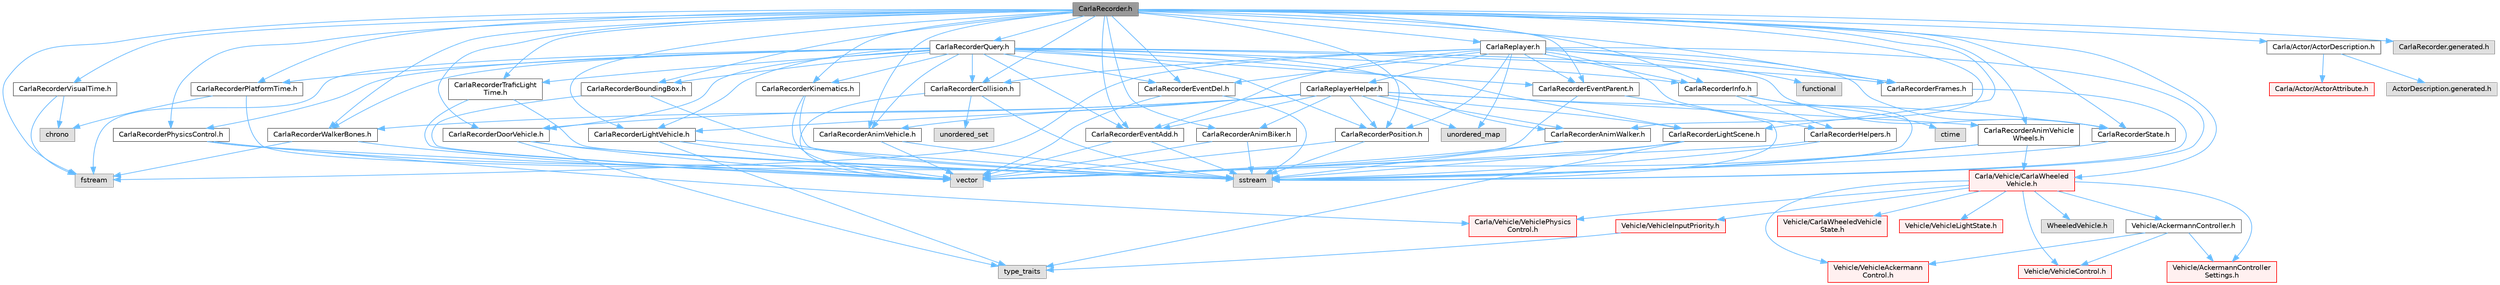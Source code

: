 digraph "CarlaRecorder.h"
{
 // INTERACTIVE_SVG=YES
 // LATEX_PDF_SIZE
  bgcolor="transparent";
  edge [fontname=Helvetica,fontsize=10,labelfontname=Helvetica,labelfontsize=10];
  node [fontname=Helvetica,fontsize=10,shape=box,height=0.2,width=0.4];
  Node1 [id="Node000001",label="CarlaRecorder.h",height=0.2,width=0.4,color="gray40", fillcolor="grey60", style="filled", fontcolor="black",tooltip=" "];
  Node1 -> Node2 [id="edge1_Node000001_Node000002",color="steelblue1",style="solid",tooltip=" "];
  Node2 [id="Node000002",label="fstream",height=0.2,width=0.4,color="grey60", fillcolor="#E0E0E0", style="filled",tooltip=" "];
  Node1 -> Node3 [id="edge2_Node000001_Node000003",color="steelblue1",style="solid",tooltip=" "];
  Node3 [id="Node000003",label="Carla/Actor/ActorDescription.h",height=0.2,width=0.4,color="grey40", fillcolor="white", style="filled",URL="$d4/de6/Unreal_2CarlaUE4_2Plugins_2Carla_2Source_2Carla_2Actor_2ActorDescription_8h.html",tooltip=" "];
  Node3 -> Node4 [id="edge3_Node000003_Node000004",color="steelblue1",style="solid",tooltip=" "];
  Node4 [id="Node000004",label="Carla/Actor/ActorAttribute.h",height=0.2,width=0.4,color="red", fillcolor="#FFF0F0", style="filled",URL="$d6/d1a/Unreal_2CarlaUE4_2Plugins_2Carla_2Source_2Carla_2Actor_2ActorAttribute_8h.html",tooltip=" "];
  Node3 -> Node14 [id="edge4_Node000003_Node000014",color="steelblue1",style="solid",tooltip=" "];
  Node14 [id="Node000014",label="ActorDescription.generated.h",height=0.2,width=0.4,color="grey60", fillcolor="#E0E0E0", style="filled",tooltip=" "];
  Node1 -> Node15 [id="edge5_Node000001_Node000015",color="steelblue1",style="solid",tooltip=" "];
  Node15 [id="Node000015",label="CarlaRecorderTraficLight\lTime.h",height=0.2,width=0.4,color="grey40", fillcolor="white", style="filled",URL="$d0/de7/CarlaRecorderTraficLightTime_8h.html",tooltip=" "];
  Node15 -> Node16 [id="edge6_Node000015_Node000016",color="steelblue1",style="solid",tooltip=" "];
  Node16 [id="Node000016",label="sstream",height=0.2,width=0.4,color="grey60", fillcolor="#E0E0E0", style="filled",tooltip=" "];
  Node15 -> Node17 [id="edge7_Node000015_Node000017",color="steelblue1",style="solid",tooltip=" "];
  Node17 [id="Node000017",label="vector",height=0.2,width=0.4,color="grey60", fillcolor="#E0E0E0", style="filled",tooltip=" "];
  Node1 -> Node18 [id="edge8_Node000001_Node000018",color="steelblue1",style="solid",tooltip=" "];
  Node18 [id="Node000018",label="CarlaRecorderPhysicsControl.h",height=0.2,width=0.4,color="grey40", fillcolor="white", style="filled",URL="$d3/d34/CarlaRecorderPhysicsControl_8h.html",tooltip=" "];
  Node18 -> Node16 [id="edge9_Node000018_Node000016",color="steelblue1",style="solid",tooltip=" "];
  Node18 -> Node17 [id="edge10_Node000018_Node000017",color="steelblue1",style="solid",tooltip=" "];
  Node18 -> Node19 [id="edge11_Node000018_Node000019",color="steelblue1",style="solid",tooltip=" "];
  Node19 [id="Node000019",label="Carla/Vehicle/VehiclePhysics\lControl.h",height=0.2,width=0.4,color="red", fillcolor="#FFF0F0", style="filled",URL="$d3/d90/Unreal_2CarlaUE4_2Plugins_2Carla_2Source_2Carla_2Vehicle_2VehiclePhysicsControl_8h.html",tooltip=" "];
  Node1 -> Node23 [id="edge12_Node000001_Node000023",color="steelblue1",style="solid",tooltip=" "];
  Node23 [id="Node000023",label="CarlaRecorderPlatformTime.h",height=0.2,width=0.4,color="grey40", fillcolor="white", style="filled",URL="$d0/de8/CarlaRecorderPlatformTime_8h.html",tooltip=" "];
  Node23 -> Node16 [id="edge13_Node000023_Node000016",color="steelblue1",style="solid",tooltip=" "];
  Node23 -> Node24 [id="edge14_Node000023_Node000024",color="steelblue1",style="solid",tooltip=" "];
  Node24 [id="Node000024",label="chrono",height=0.2,width=0.4,color="grey60", fillcolor="#E0E0E0", style="filled",tooltip=" "];
  Node1 -> Node25 [id="edge15_Node000001_Node000025",color="steelblue1",style="solid",tooltip=" "];
  Node25 [id="Node000025",label="CarlaRecorderBoundingBox.h",height=0.2,width=0.4,color="grey40", fillcolor="white", style="filled",URL="$d1/deb/CarlaRecorderBoundingBox_8h.html",tooltip=" "];
  Node25 -> Node16 [id="edge16_Node000025_Node000016",color="steelblue1",style="solid",tooltip=" "];
  Node25 -> Node17 [id="edge17_Node000025_Node000017",color="steelblue1",style="solid",tooltip=" "];
  Node1 -> Node26 [id="edge18_Node000001_Node000026",color="steelblue1",style="solid",tooltip=" "];
  Node26 [id="Node000026",label="CarlaRecorderKinematics.h",height=0.2,width=0.4,color="grey40", fillcolor="white", style="filled",URL="$d1/de3/CarlaRecorderKinematics_8h.html",tooltip=" "];
  Node26 -> Node16 [id="edge19_Node000026_Node000016",color="steelblue1",style="solid",tooltip=" "];
  Node26 -> Node17 [id="edge20_Node000026_Node000017",color="steelblue1",style="solid",tooltip=" "];
  Node1 -> Node27 [id="edge21_Node000001_Node000027",color="steelblue1",style="solid",tooltip=" "];
  Node27 [id="Node000027",label="CarlaRecorderLightScene.h",height=0.2,width=0.4,color="grey40", fillcolor="white", style="filled",URL="$d9/dc8/CarlaRecorderLightScene_8h.html",tooltip=" "];
  Node27 -> Node16 [id="edge22_Node000027_Node000016",color="steelblue1",style="solid",tooltip=" "];
  Node27 -> Node17 [id="edge23_Node000027_Node000017",color="steelblue1",style="solid",tooltip=" "];
  Node27 -> Node28 [id="edge24_Node000027_Node000028",color="steelblue1",style="solid",tooltip=" "];
  Node28 [id="Node000028",label="type_traits",height=0.2,width=0.4,color="grey60", fillcolor="#E0E0E0", style="filled",tooltip=" "];
  Node1 -> Node29 [id="edge25_Node000001_Node000029",color="steelblue1",style="solid",tooltip=" "];
  Node29 [id="Node000029",label="CarlaRecorderLightVehicle.h",height=0.2,width=0.4,color="grey40", fillcolor="white", style="filled",URL="$de/da8/CarlaRecorderLightVehicle_8h.html",tooltip=" "];
  Node29 -> Node16 [id="edge26_Node000029_Node000016",color="steelblue1",style="solid",tooltip=" "];
  Node29 -> Node17 [id="edge27_Node000029_Node000017",color="steelblue1",style="solid",tooltip=" "];
  Node29 -> Node28 [id="edge28_Node000029_Node000028",color="steelblue1",style="solid",tooltip=" "];
  Node1 -> Node30 [id="edge29_Node000001_Node000030",color="steelblue1",style="solid",tooltip=" "];
  Node30 [id="Node000030",label="CarlaRecorderAnimVehicle.h",height=0.2,width=0.4,color="grey40", fillcolor="white", style="filled",URL="$d6/d44/CarlaRecorderAnimVehicle_8h.html",tooltip=" "];
  Node30 -> Node16 [id="edge30_Node000030_Node000016",color="steelblue1",style="solid",tooltip=" "];
  Node30 -> Node17 [id="edge31_Node000030_Node000017",color="steelblue1",style="solid",tooltip=" "];
  Node1 -> Node31 [id="edge32_Node000001_Node000031",color="steelblue1",style="solid",tooltip=" "];
  Node31 [id="Node000031",label="CarlaRecorderAnimVehicle\lWheels.h",height=0.2,width=0.4,color="grey40", fillcolor="white", style="filled",URL="$d0/d5c/CarlaRecorderAnimVehicleWheels_8h.html",tooltip=" "];
  Node31 -> Node16 [id="edge33_Node000031_Node000016",color="steelblue1",style="solid",tooltip=" "];
  Node31 -> Node17 [id="edge34_Node000031_Node000017",color="steelblue1",style="solid",tooltip=" "];
  Node31 -> Node32 [id="edge35_Node000031_Node000032",color="steelblue1",style="solid",tooltip=" "];
  Node32 [id="Node000032",label="Carla/Vehicle/CarlaWheeled\lVehicle.h",height=0.2,width=0.4,color="red", fillcolor="#FFF0F0", style="filled",URL="$d3/d00/CarlaWheeledVehicle_8h.html",tooltip=" "];
  Node32 -> Node33 [id="edge36_Node000032_Node000033",color="steelblue1",style="solid",tooltip=" "];
  Node33 [id="Node000033",label="WheeledVehicle.h",height=0.2,width=0.4,color="grey60", fillcolor="#E0E0E0", style="filled",tooltip=" "];
  Node32 -> Node34 [id="edge37_Node000032_Node000034",color="steelblue1",style="solid",tooltip=" "];
  Node34 [id="Node000034",label="Vehicle/AckermannController.h",height=0.2,width=0.4,color="grey40", fillcolor="white", style="filled",URL="$d0/d4d/AckermannController_8h.html",tooltip=" "];
  Node34 -> Node35 [id="edge38_Node000034_Node000035",color="steelblue1",style="solid",tooltip=" "];
  Node35 [id="Node000035",label="Vehicle/AckermannController\lSettings.h",height=0.2,width=0.4,color="red", fillcolor="#FFF0F0", style="filled",URL="$df/d92/Unreal_2CarlaUE4_2Plugins_2Carla_2Source_2Carla_2Vehicle_2AckermannControllerSettings_8h.html",tooltip=" "];
  Node34 -> Node37 [id="edge39_Node000034_Node000037",color="steelblue1",style="solid",tooltip=" "];
  Node37 [id="Node000037",label="Vehicle/VehicleAckermann\lControl.h",height=0.2,width=0.4,color="red", fillcolor="#FFF0F0", style="filled",URL="$d7/d1a/Unreal_2CarlaUE4_2Plugins_2Carla_2Source_2Carla_2Vehicle_2VehicleAckermannControl_8h.html",tooltip=" "];
  Node34 -> Node39 [id="edge40_Node000034_Node000039",color="steelblue1",style="solid",tooltip=" "];
  Node39 [id="Node000039",label="Vehicle/VehicleControl.h",height=0.2,width=0.4,color="red", fillcolor="#FFF0F0", style="filled",URL="$d4/dbd/Unreal_2CarlaUE4_2Plugins_2Carla_2Source_2Carla_2Vehicle_2VehicleControl_8h.html",tooltip=" "];
  Node32 -> Node35 [id="edge41_Node000032_Node000035",color="steelblue1",style="solid",tooltip=" "];
  Node32 -> Node41 [id="edge42_Node000032_Node000041",color="steelblue1",style="solid",tooltip=" "];
  Node41 [id="Node000041",label="Vehicle/CarlaWheeledVehicle\lState.h",height=0.2,width=0.4,color="red", fillcolor="#FFF0F0", style="filled",URL="$d7/dab/CarlaWheeledVehicleState_8h.html",tooltip=" "];
  Node32 -> Node37 [id="edge43_Node000032_Node000037",color="steelblue1",style="solid",tooltip=" "];
  Node32 -> Node39 [id="edge44_Node000032_Node000039",color="steelblue1",style="solid",tooltip=" "];
  Node32 -> Node43 [id="edge45_Node000032_Node000043",color="steelblue1",style="solid",tooltip=" "];
  Node43 [id="Node000043",label="Vehicle/VehicleLightState.h",height=0.2,width=0.4,color="red", fillcolor="#FFF0F0", style="filled",URL="$d6/d6c/Unreal_2CarlaUE4_2Plugins_2Carla_2Source_2Carla_2Vehicle_2VehicleLightState_8h.html",tooltip=" "];
  Node32 -> Node45 [id="edge46_Node000032_Node000045",color="steelblue1",style="solid",tooltip=" "];
  Node45 [id="Node000045",label="Vehicle/VehicleInputPriority.h",height=0.2,width=0.4,color="red", fillcolor="#FFF0F0", style="filled",URL="$db/d8b/VehicleInputPriority_8h.html",tooltip=" "];
  Node45 -> Node28 [id="edge47_Node000045_Node000028",color="steelblue1",style="solid",tooltip=" "];
  Node32 -> Node19 [id="edge48_Node000032_Node000019",color="steelblue1",style="solid",tooltip=" "];
  Node1 -> Node68 [id="edge49_Node000001_Node000068",color="steelblue1",style="solid",tooltip=" "];
  Node68 [id="Node000068",label="CarlaRecorderAnimWalker.h",height=0.2,width=0.4,color="grey40", fillcolor="white", style="filled",URL="$d3/d60/CarlaRecorderAnimWalker_8h.html",tooltip=" "];
  Node68 -> Node16 [id="edge50_Node000068_Node000016",color="steelblue1",style="solid",tooltip=" "];
  Node68 -> Node17 [id="edge51_Node000068_Node000017",color="steelblue1",style="solid",tooltip=" "];
  Node1 -> Node69 [id="edge52_Node000001_Node000069",color="steelblue1",style="solid",tooltip=" "];
  Node69 [id="Node000069",label="CarlaRecorderAnimBiker.h",height=0.2,width=0.4,color="grey40", fillcolor="white", style="filled",URL="$d6/dda/CarlaRecorderAnimBiker_8h.html",tooltip=" "];
  Node69 -> Node16 [id="edge53_Node000069_Node000016",color="steelblue1",style="solid",tooltip=" "];
  Node69 -> Node17 [id="edge54_Node000069_Node000017",color="steelblue1",style="solid",tooltip=" "];
  Node1 -> Node70 [id="edge55_Node000001_Node000070",color="steelblue1",style="solid",tooltip=" "];
  Node70 [id="Node000070",label="CarlaRecorderCollision.h",height=0.2,width=0.4,color="grey40", fillcolor="white", style="filled",URL="$df/d06/CarlaRecorderCollision_8h.html",tooltip=" "];
  Node70 -> Node16 [id="edge56_Node000070_Node000016",color="steelblue1",style="solid",tooltip=" "];
  Node70 -> Node17 [id="edge57_Node000070_Node000017",color="steelblue1",style="solid",tooltip=" "];
  Node70 -> Node71 [id="edge58_Node000070_Node000071",color="steelblue1",style="solid",tooltip=" "];
  Node71 [id="Node000071",label="unordered_set",height=0.2,width=0.4,color="grey60", fillcolor="#E0E0E0", style="filled",tooltip=" "];
  Node1 -> Node72 [id="edge59_Node000001_Node000072",color="steelblue1",style="solid",tooltip=" "];
  Node72 [id="Node000072",label="CarlaRecorderEventAdd.h",height=0.2,width=0.4,color="grey40", fillcolor="white", style="filled",URL="$d0/d0e/CarlaRecorderEventAdd_8h.html",tooltip=" "];
  Node72 -> Node16 [id="edge60_Node000072_Node000016",color="steelblue1",style="solid",tooltip=" "];
  Node72 -> Node17 [id="edge61_Node000072_Node000017",color="steelblue1",style="solid",tooltip=" "];
  Node1 -> Node73 [id="edge62_Node000001_Node000073",color="steelblue1",style="solid",tooltip=" "];
  Node73 [id="Node000073",label="CarlaRecorderEventDel.h",height=0.2,width=0.4,color="grey40", fillcolor="white", style="filled",URL="$d7/d4c/CarlaRecorderEventDel_8h.html",tooltip=" "];
  Node73 -> Node16 [id="edge63_Node000073_Node000016",color="steelblue1",style="solid",tooltip=" "];
  Node73 -> Node17 [id="edge64_Node000073_Node000017",color="steelblue1",style="solid",tooltip=" "];
  Node1 -> Node74 [id="edge65_Node000001_Node000074",color="steelblue1",style="solid",tooltip=" "];
  Node74 [id="Node000074",label="CarlaRecorderEventParent.h",height=0.2,width=0.4,color="grey40", fillcolor="white", style="filled",URL="$d0/dc2/CarlaRecorderEventParent_8h.html",tooltip=" "];
  Node74 -> Node16 [id="edge66_Node000074_Node000016",color="steelblue1",style="solid",tooltip=" "];
  Node74 -> Node17 [id="edge67_Node000074_Node000017",color="steelblue1",style="solid",tooltip=" "];
  Node1 -> Node75 [id="edge68_Node000001_Node000075",color="steelblue1",style="solid",tooltip=" "];
  Node75 [id="Node000075",label="CarlaRecorderFrames.h",height=0.2,width=0.4,color="grey40", fillcolor="white", style="filled",URL="$dc/dfc/CarlaRecorderFrames_8h.html",tooltip=" "];
  Node75 -> Node16 [id="edge69_Node000075_Node000016",color="steelblue1",style="solid",tooltip=" "];
  Node1 -> Node76 [id="edge70_Node000001_Node000076",color="steelblue1",style="solid",tooltip=" "];
  Node76 [id="Node000076",label="CarlaRecorderInfo.h",height=0.2,width=0.4,color="grey40", fillcolor="white", style="filled",URL="$df/de9/CarlaRecorderInfo_8h.html",tooltip=" "];
  Node76 -> Node77 [id="edge71_Node000076_Node000077",color="steelblue1",style="solid",tooltip=" "];
  Node77 [id="Node000077",label="CarlaRecorderHelpers.h",height=0.2,width=0.4,color="grey40", fillcolor="white", style="filled",URL="$d6/dd1/CarlaRecorderHelpers_8h.html",tooltip=" "];
  Node77 -> Node16 [id="edge72_Node000077_Node000016",color="steelblue1",style="solid",tooltip=" "];
  Node77 -> Node17 [id="edge73_Node000077_Node000017",color="steelblue1",style="solid",tooltip=" "];
  Node76 -> Node16 [id="edge74_Node000076_Node000016",color="steelblue1",style="solid",tooltip=" "];
  Node76 -> Node78 [id="edge75_Node000076_Node000078",color="steelblue1",style="solid",tooltip=" "];
  Node78 [id="Node000078",label="ctime",height=0.2,width=0.4,color="grey60", fillcolor="#E0E0E0", style="filled",tooltip=" "];
  Node1 -> Node79 [id="edge76_Node000001_Node000079",color="steelblue1",style="solid",tooltip=" "];
  Node79 [id="Node000079",label="CarlaRecorderPosition.h",height=0.2,width=0.4,color="grey40", fillcolor="white", style="filled",URL="$dc/d20/CarlaRecorderPosition_8h.html",tooltip=" "];
  Node79 -> Node16 [id="edge77_Node000079_Node000016",color="steelblue1",style="solid",tooltip=" "];
  Node79 -> Node17 [id="edge78_Node000079_Node000017",color="steelblue1",style="solid",tooltip=" "];
  Node1 -> Node80 [id="edge79_Node000001_Node000080",color="steelblue1",style="solid",tooltip=" "];
  Node80 [id="Node000080",label="CarlaRecorderQuery.h",height=0.2,width=0.4,color="grey40", fillcolor="white", style="filled",URL="$d7/dbd/CarlaRecorderQuery_8h.html",tooltip=" "];
  Node80 -> Node2 [id="edge80_Node000080_Node000002",color="steelblue1",style="solid",tooltip=" "];
  Node80 -> Node15 [id="edge81_Node000080_Node000015",color="steelblue1",style="solid",tooltip=" "];
  Node80 -> Node18 [id="edge82_Node000080_Node000018",color="steelblue1",style="solid",tooltip=" "];
  Node80 -> Node23 [id="edge83_Node000080_Node000023",color="steelblue1",style="solid",tooltip=" "];
  Node80 -> Node25 [id="edge84_Node000080_Node000025",color="steelblue1",style="solid",tooltip=" "];
  Node80 -> Node26 [id="edge85_Node000080_Node000026",color="steelblue1",style="solid",tooltip=" "];
  Node80 -> Node27 [id="edge86_Node000080_Node000027",color="steelblue1",style="solid",tooltip=" "];
  Node80 -> Node29 [id="edge87_Node000080_Node000029",color="steelblue1",style="solid",tooltip=" "];
  Node80 -> Node68 [id="edge88_Node000080_Node000068",color="steelblue1",style="solid",tooltip=" "];
  Node80 -> Node30 [id="edge89_Node000080_Node000030",color="steelblue1",style="solid",tooltip=" "];
  Node80 -> Node70 [id="edge90_Node000080_Node000070",color="steelblue1",style="solid",tooltip=" "];
  Node80 -> Node72 [id="edge91_Node000080_Node000072",color="steelblue1",style="solid",tooltip=" "];
  Node80 -> Node73 [id="edge92_Node000080_Node000073",color="steelblue1",style="solid",tooltip=" "];
  Node80 -> Node74 [id="edge93_Node000080_Node000074",color="steelblue1",style="solid",tooltip=" "];
  Node80 -> Node75 [id="edge94_Node000080_Node000075",color="steelblue1",style="solid",tooltip=" "];
  Node80 -> Node76 [id="edge95_Node000080_Node000076",color="steelblue1",style="solid",tooltip=" "];
  Node80 -> Node79 [id="edge96_Node000080_Node000079",color="steelblue1",style="solid",tooltip=" "];
  Node80 -> Node81 [id="edge97_Node000080_Node000081",color="steelblue1",style="solid",tooltip=" "];
  Node81 [id="Node000081",label="CarlaRecorderState.h",height=0.2,width=0.4,color="grey40", fillcolor="white", style="filled",URL="$da/d32/CarlaRecorderState_8h.html",tooltip=" "];
  Node81 -> Node16 [id="edge98_Node000081_Node000016",color="steelblue1",style="solid",tooltip=" "];
  Node80 -> Node82 [id="edge99_Node000080_Node000082",color="steelblue1",style="solid",tooltip=" "];
  Node82 [id="Node000082",label="CarlaRecorderWalkerBones.h",height=0.2,width=0.4,color="grey40", fillcolor="white", style="filled",URL="$da/dfe/CarlaRecorderWalkerBones_8h.html",tooltip=" "];
  Node82 -> Node2 [id="edge100_Node000082_Node000002",color="steelblue1",style="solid",tooltip=" "];
  Node82 -> Node17 [id="edge101_Node000082_Node000017",color="steelblue1",style="solid",tooltip=" "];
  Node80 -> Node83 [id="edge102_Node000080_Node000083",color="steelblue1",style="solid",tooltip=" "];
  Node83 [id="Node000083",label="CarlaRecorderDoorVehicle.h",height=0.2,width=0.4,color="grey40", fillcolor="white", style="filled",URL="$de/d44/CarlaRecorderDoorVehicle_8h.html",tooltip=" "];
  Node83 -> Node16 [id="edge103_Node000083_Node000016",color="steelblue1",style="solid",tooltip=" "];
  Node83 -> Node17 [id="edge104_Node000083_Node000017",color="steelblue1",style="solid",tooltip=" "];
  Node83 -> Node28 [id="edge105_Node000083_Node000028",color="steelblue1",style="solid",tooltip=" "];
  Node1 -> Node81 [id="edge106_Node000001_Node000081",color="steelblue1",style="solid",tooltip=" "];
  Node1 -> Node84 [id="edge107_Node000001_Node000084",color="steelblue1",style="solid",tooltip=" "];
  Node84 [id="Node000084",label="CarlaRecorderVisualTime.h",height=0.2,width=0.4,color="grey40", fillcolor="white", style="filled",URL="$d3/db8/CarlaRecorderVisualTime_8h.html",tooltip=" "];
  Node84 -> Node2 [id="edge108_Node000084_Node000002",color="steelblue1",style="solid",tooltip=" "];
  Node84 -> Node24 [id="edge109_Node000084_Node000024",color="steelblue1",style="solid",tooltip=" "];
  Node1 -> Node82 [id="edge110_Node000001_Node000082",color="steelblue1",style="solid",tooltip=" "];
  Node1 -> Node83 [id="edge111_Node000001_Node000083",color="steelblue1",style="solid",tooltip=" "];
  Node1 -> Node85 [id="edge112_Node000001_Node000085",color="steelblue1",style="solid",tooltip=" "];
  Node85 [id="Node000085",label="CarlaReplayer.h",height=0.2,width=0.4,color="grey40", fillcolor="white", style="filled",URL="$de/dea/CarlaReplayer_8h.html",tooltip=" "];
  Node85 -> Node2 [id="edge113_Node000085_Node000002",color="steelblue1",style="solid",tooltip=" "];
  Node85 -> Node16 [id="edge114_Node000085_Node000016",color="steelblue1",style="solid",tooltip=" "];
  Node85 -> Node86 [id="edge115_Node000085_Node000086",color="steelblue1",style="solid",tooltip=" "];
  Node86 [id="Node000086",label="unordered_map",height=0.2,width=0.4,color="grey60", fillcolor="#E0E0E0", style="filled",tooltip=" "];
  Node85 -> Node87 [id="edge116_Node000085_Node000087",color="steelblue1",style="solid",tooltip=" "];
  Node87 [id="Node000087",label="functional",height=0.2,width=0.4,color="grey60", fillcolor="#E0E0E0", style="filled",tooltip=" "];
  Node85 -> Node76 [id="edge117_Node000085_Node000076",color="steelblue1",style="solid",tooltip=" "];
  Node85 -> Node75 [id="edge118_Node000085_Node000075",color="steelblue1",style="solid",tooltip=" "];
  Node85 -> Node72 [id="edge119_Node000085_Node000072",color="steelblue1",style="solid",tooltip=" "];
  Node85 -> Node73 [id="edge120_Node000085_Node000073",color="steelblue1",style="solid",tooltip=" "];
  Node85 -> Node74 [id="edge121_Node000085_Node000074",color="steelblue1",style="solid",tooltip=" "];
  Node85 -> Node70 [id="edge122_Node000085_Node000070",color="steelblue1",style="solid",tooltip=" "];
  Node85 -> Node79 [id="edge123_Node000085_Node000079",color="steelblue1",style="solid",tooltip=" "];
  Node85 -> Node81 [id="edge124_Node000085_Node000081",color="steelblue1",style="solid",tooltip=" "];
  Node85 -> Node77 [id="edge125_Node000085_Node000077",color="steelblue1",style="solid",tooltip=" "];
  Node85 -> Node88 [id="edge126_Node000085_Node000088",color="steelblue1",style="solid",tooltip=" "];
  Node88 [id="Node000088",label="CarlaReplayerHelper.h",height=0.2,width=0.4,color="grey40", fillcolor="white", style="filled",URL="$d1/d62/CarlaReplayerHelper_8h.html",tooltip=" "];
  Node88 -> Node72 [id="edge127_Node000088_Node000072",color="steelblue1",style="solid",tooltip=" "];
  Node88 -> Node79 [id="edge128_Node000088_Node000079",color="steelblue1",style="solid",tooltip=" "];
  Node88 -> Node81 [id="edge129_Node000088_Node000081",color="steelblue1",style="solid",tooltip=" "];
  Node88 -> Node69 [id="edge130_Node000088_Node000069",color="steelblue1",style="solid",tooltip=" "];
  Node88 -> Node68 [id="edge131_Node000088_Node000068",color="steelblue1",style="solid",tooltip=" "];
  Node88 -> Node30 [id="edge132_Node000088_Node000030",color="steelblue1",style="solid",tooltip=" "];
  Node88 -> Node31 [id="edge133_Node000088_Node000031",color="steelblue1",style="solid",tooltip=" "];
  Node88 -> Node29 [id="edge134_Node000088_Node000029",color="steelblue1",style="solid",tooltip=" "];
  Node88 -> Node27 [id="edge135_Node000088_Node000027",color="steelblue1",style="solid",tooltip=" "];
  Node88 -> Node83 [id="edge136_Node000088_Node000083",color="steelblue1",style="solid",tooltip=" "];
  Node88 -> Node82 [id="edge137_Node000088_Node000082",color="steelblue1",style="solid",tooltip=" "];
  Node88 -> Node86 [id="edge138_Node000088_Node000086",color="steelblue1",style="solid",tooltip=" "];
  Node1 -> Node32 [id="edge139_Node000001_Node000032",color="steelblue1",style="solid",tooltip=" "];
  Node1 -> Node89 [id="edge140_Node000001_Node000089",color="steelblue1",style="solid",tooltip=" "];
  Node89 [id="Node000089",label="CarlaRecorder.generated.h",height=0.2,width=0.4,color="grey60", fillcolor="#E0E0E0", style="filled",tooltip=" "];
}

